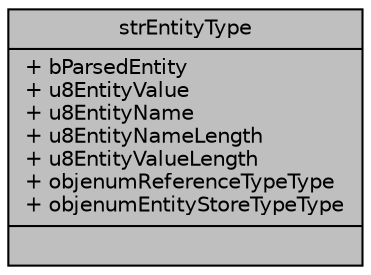 digraph "strEntityType"
{
 // LATEX_PDF_SIZE
  edge [fontname="Helvetica",fontsize="10",labelfontname="Helvetica",labelfontsize="10"];
  node [fontname="Helvetica",fontsize="10",shape=record];
  Node1 [label="{strEntityType\n|+ bParsedEntity\l+ u8EntityValue\l+ u8EntityName\l+ u8EntityNameLength\l+ u8EntityValueLength\l+ objenumReferenceTypeType\l+ objenumEntityStoreTypeType\l|}",height=0.2,width=0.4,color="black", fillcolor="grey75", style="filled", fontcolor="black",tooltip="it the structure which hold the entities"];
}

